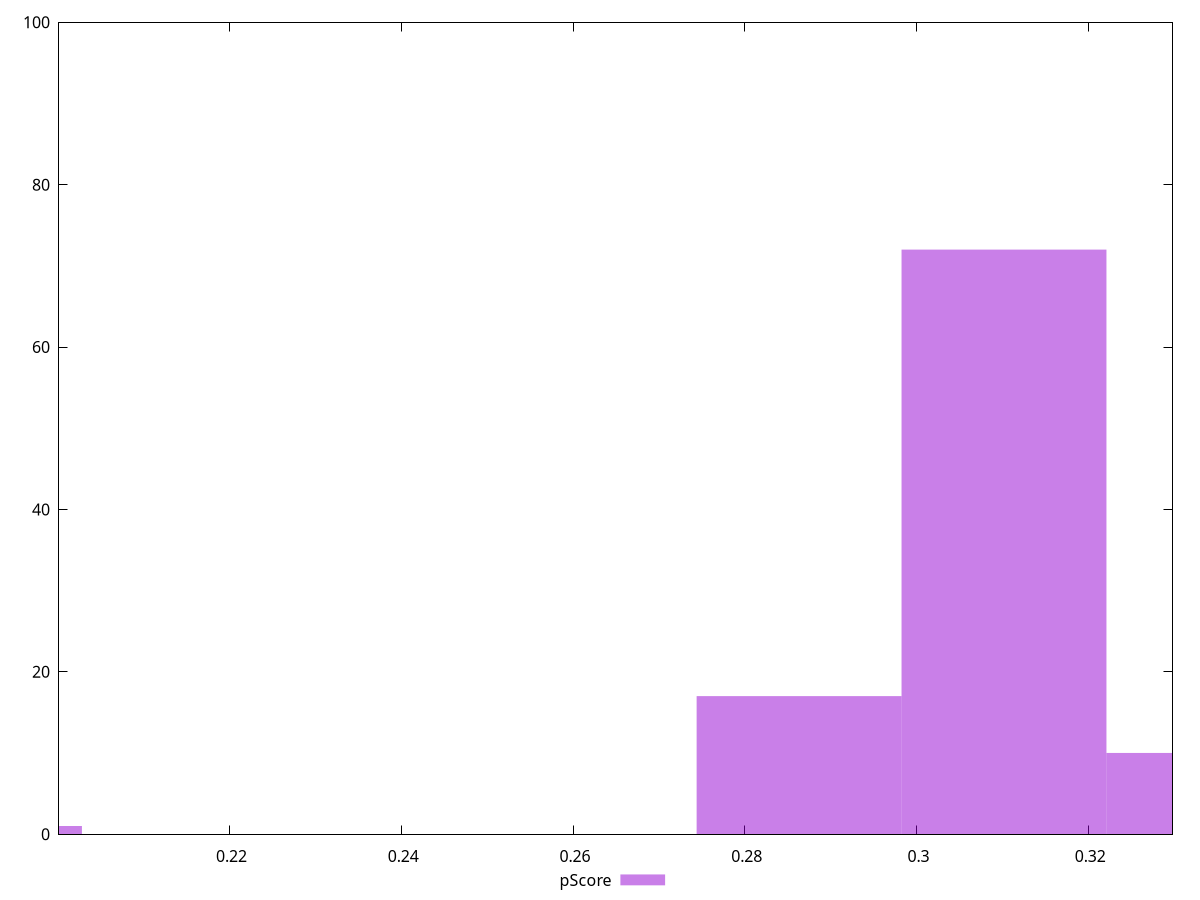 reset

$pScore <<EOF
0.19088346700172745 1
0.3101856338778071 72
0.33404606725302305 10
0.2863252005025912 17
EOF

set key outside below
set boxwidth 0.02386043337521593
set xrange [0.200145546729192:0.3298073564929364]
set yrange [0:100]
set trange [0:100]
set style fill transparent solid 0.5 noborder
set terminal svg size 640, 490 enhanced background rgb 'white'
set output "reports/report_00033_2021-03-01T14-23-16.841Z/max-potential-fid/samples/astro/pScore/histogram.svg"

plot $pScore title "pScore" with boxes

reset
